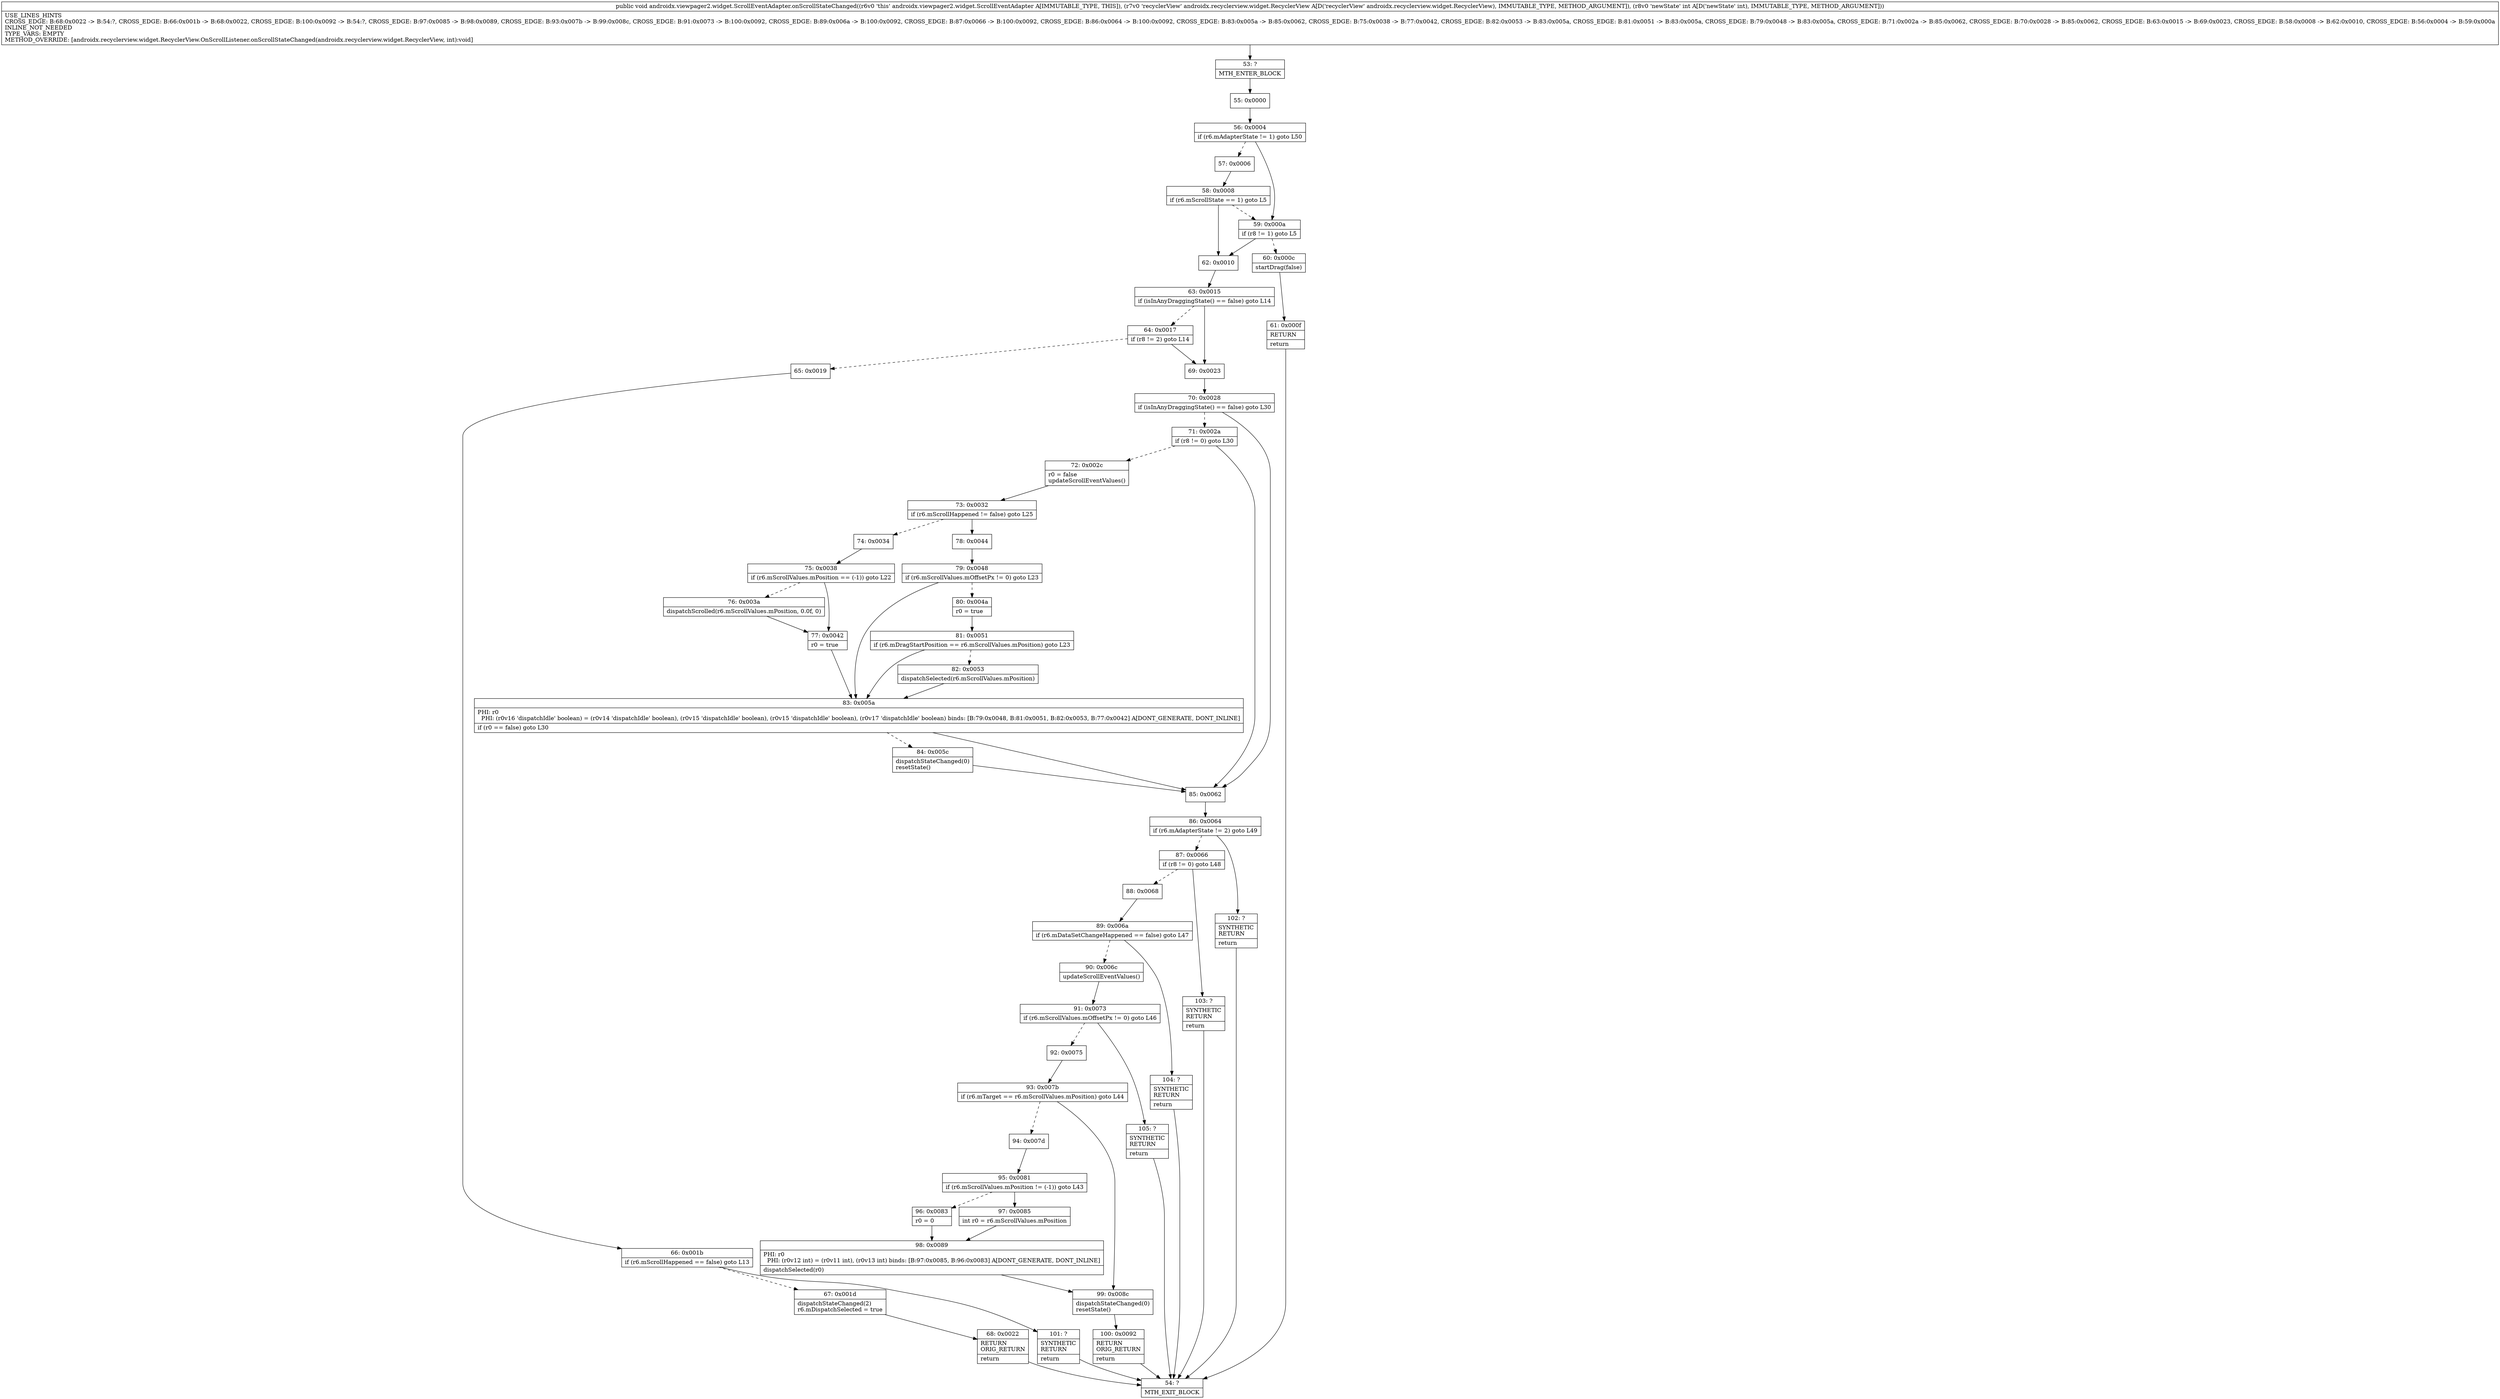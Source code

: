digraph "CFG forandroidx.viewpager2.widget.ScrollEventAdapter.onScrollStateChanged(Landroidx\/recyclerview\/widget\/RecyclerView;I)V" {
Node_53 [shape=record,label="{53\:\ ?|MTH_ENTER_BLOCK\l}"];
Node_55 [shape=record,label="{55\:\ 0x0000}"];
Node_56 [shape=record,label="{56\:\ 0x0004|if (r6.mAdapterState != 1) goto L50\l}"];
Node_57 [shape=record,label="{57\:\ 0x0006}"];
Node_58 [shape=record,label="{58\:\ 0x0008|if (r6.mScrollState == 1) goto L5\l}"];
Node_62 [shape=record,label="{62\:\ 0x0010}"];
Node_63 [shape=record,label="{63\:\ 0x0015|if (isInAnyDraggingState() == false) goto L14\l}"];
Node_64 [shape=record,label="{64\:\ 0x0017|if (r8 != 2) goto L14\l}"];
Node_65 [shape=record,label="{65\:\ 0x0019}"];
Node_66 [shape=record,label="{66\:\ 0x001b|if (r6.mScrollHappened == false) goto L13\l}"];
Node_67 [shape=record,label="{67\:\ 0x001d|dispatchStateChanged(2)\lr6.mDispatchSelected = true\l}"];
Node_68 [shape=record,label="{68\:\ 0x0022|RETURN\lORIG_RETURN\l|return\l}"];
Node_54 [shape=record,label="{54\:\ ?|MTH_EXIT_BLOCK\l}"];
Node_101 [shape=record,label="{101\:\ ?|SYNTHETIC\lRETURN\l|return\l}"];
Node_69 [shape=record,label="{69\:\ 0x0023}"];
Node_70 [shape=record,label="{70\:\ 0x0028|if (isInAnyDraggingState() == false) goto L30\l}"];
Node_71 [shape=record,label="{71\:\ 0x002a|if (r8 != 0) goto L30\l}"];
Node_72 [shape=record,label="{72\:\ 0x002c|r0 = false\lupdateScrollEventValues()\l}"];
Node_73 [shape=record,label="{73\:\ 0x0032|if (r6.mScrollHappened != false) goto L25\l}"];
Node_74 [shape=record,label="{74\:\ 0x0034}"];
Node_75 [shape=record,label="{75\:\ 0x0038|if (r6.mScrollValues.mPosition == (\-1)) goto L22\l}"];
Node_76 [shape=record,label="{76\:\ 0x003a|dispatchScrolled(r6.mScrollValues.mPosition, 0.0f, 0)\l}"];
Node_77 [shape=record,label="{77\:\ 0x0042|r0 = true\l}"];
Node_83 [shape=record,label="{83\:\ 0x005a|PHI: r0 \l  PHI: (r0v16 'dispatchIdle' boolean) = (r0v14 'dispatchIdle' boolean), (r0v15 'dispatchIdle' boolean), (r0v15 'dispatchIdle' boolean), (r0v17 'dispatchIdle' boolean) binds: [B:79:0x0048, B:81:0x0051, B:82:0x0053, B:77:0x0042] A[DONT_GENERATE, DONT_INLINE]\l|if (r0 == false) goto L30\l}"];
Node_84 [shape=record,label="{84\:\ 0x005c|dispatchStateChanged(0)\lresetState()\l}"];
Node_78 [shape=record,label="{78\:\ 0x0044}"];
Node_79 [shape=record,label="{79\:\ 0x0048|if (r6.mScrollValues.mOffsetPx != 0) goto L23\l}"];
Node_80 [shape=record,label="{80\:\ 0x004a|r0 = true\l}"];
Node_81 [shape=record,label="{81\:\ 0x0051|if (r6.mDragStartPosition == r6.mScrollValues.mPosition) goto L23\l}"];
Node_82 [shape=record,label="{82\:\ 0x0053|dispatchSelected(r6.mScrollValues.mPosition)\l}"];
Node_85 [shape=record,label="{85\:\ 0x0062}"];
Node_86 [shape=record,label="{86\:\ 0x0064|if (r6.mAdapterState != 2) goto L49\l}"];
Node_87 [shape=record,label="{87\:\ 0x0066|if (r8 != 0) goto L48\l}"];
Node_88 [shape=record,label="{88\:\ 0x0068}"];
Node_89 [shape=record,label="{89\:\ 0x006a|if (r6.mDataSetChangeHappened == false) goto L47\l}"];
Node_90 [shape=record,label="{90\:\ 0x006c|updateScrollEventValues()\l}"];
Node_91 [shape=record,label="{91\:\ 0x0073|if (r6.mScrollValues.mOffsetPx != 0) goto L46\l}"];
Node_92 [shape=record,label="{92\:\ 0x0075}"];
Node_93 [shape=record,label="{93\:\ 0x007b|if (r6.mTarget == r6.mScrollValues.mPosition) goto L44\l}"];
Node_94 [shape=record,label="{94\:\ 0x007d}"];
Node_95 [shape=record,label="{95\:\ 0x0081|if (r6.mScrollValues.mPosition != (\-1)) goto L43\l}"];
Node_96 [shape=record,label="{96\:\ 0x0083|r0 = 0\l}"];
Node_98 [shape=record,label="{98\:\ 0x0089|PHI: r0 \l  PHI: (r0v12 int) = (r0v11 int), (r0v13 int) binds: [B:97:0x0085, B:96:0x0083] A[DONT_GENERATE, DONT_INLINE]\l|dispatchSelected(r0)\l}"];
Node_97 [shape=record,label="{97\:\ 0x0085|int r0 = r6.mScrollValues.mPosition\l}"];
Node_99 [shape=record,label="{99\:\ 0x008c|dispatchStateChanged(0)\lresetState()\l}"];
Node_100 [shape=record,label="{100\:\ 0x0092|RETURN\lORIG_RETURN\l|return\l}"];
Node_105 [shape=record,label="{105\:\ ?|SYNTHETIC\lRETURN\l|return\l}"];
Node_104 [shape=record,label="{104\:\ ?|SYNTHETIC\lRETURN\l|return\l}"];
Node_103 [shape=record,label="{103\:\ ?|SYNTHETIC\lRETURN\l|return\l}"];
Node_102 [shape=record,label="{102\:\ ?|SYNTHETIC\lRETURN\l|return\l}"];
Node_59 [shape=record,label="{59\:\ 0x000a|if (r8 != 1) goto L5\l}"];
Node_60 [shape=record,label="{60\:\ 0x000c|startDrag(false)\l}"];
Node_61 [shape=record,label="{61\:\ 0x000f|RETURN\l|return\l}"];
MethodNode[shape=record,label="{public void androidx.viewpager2.widget.ScrollEventAdapter.onScrollStateChanged((r6v0 'this' androidx.viewpager2.widget.ScrollEventAdapter A[IMMUTABLE_TYPE, THIS]), (r7v0 'recyclerView' androidx.recyclerview.widget.RecyclerView A[D('recyclerView' androidx.recyclerview.widget.RecyclerView), IMMUTABLE_TYPE, METHOD_ARGUMENT]), (r8v0 'newState' int A[D('newState' int), IMMUTABLE_TYPE, METHOD_ARGUMENT]))  | USE_LINES_HINTS\lCROSS_EDGE: B:68:0x0022 \-\> B:54:?, CROSS_EDGE: B:66:0x001b \-\> B:68:0x0022, CROSS_EDGE: B:100:0x0092 \-\> B:54:?, CROSS_EDGE: B:97:0x0085 \-\> B:98:0x0089, CROSS_EDGE: B:93:0x007b \-\> B:99:0x008c, CROSS_EDGE: B:91:0x0073 \-\> B:100:0x0092, CROSS_EDGE: B:89:0x006a \-\> B:100:0x0092, CROSS_EDGE: B:87:0x0066 \-\> B:100:0x0092, CROSS_EDGE: B:86:0x0064 \-\> B:100:0x0092, CROSS_EDGE: B:83:0x005a \-\> B:85:0x0062, CROSS_EDGE: B:75:0x0038 \-\> B:77:0x0042, CROSS_EDGE: B:82:0x0053 \-\> B:83:0x005a, CROSS_EDGE: B:81:0x0051 \-\> B:83:0x005a, CROSS_EDGE: B:79:0x0048 \-\> B:83:0x005a, CROSS_EDGE: B:71:0x002a \-\> B:85:0x0062, CROSS_EDGE: B:70:0x0028 \-\> B:85:0x0062, CROSS_EDGE: B:63:0x0015 \-\> B:69:0x0023, CROSS_EDGE: B:58:0x0008 \-\> B:62:0x0010, CROSS_EDGE: B:56:0x0004 \-\> B:59:0x000a\lINLINE_NOT_NEEDED\lTYPE_VARS: EMPTY\lMETHOD_OVERRIDE: [androidx.recyclerview.widget.RecyclerView.OnScrollListener.onScrollStateChanged(androidx.recyclerview.widget.RecyclerView, int):void]\l}"];
MethodNode -> Node_53;Node_53 -> Node_55;
Node_55 -> Node_56;
Node_56 -> Node_57[style=dashed];
Node_56 -> Node_59;
Node_57 -> Node_58;
Node_58 -> Node_59[style=dashed];
Node_58 -> Node_62;
Node_62 -> Node_63;
Node_63 -> Node_64[style=dashed];
Node_63 -> Node_69;
Node_64 -> Node_65[style=dashed];
Node_64 -> Node_69;
Node_65 -> Node_66;
Node_66 -> Node_67[style=dashed];
Node_66 -> Node_101;
Node_67 -> Node_68;
Node_68 -> Node_54;
Node_101 -> Node_54;
Node_69 -> Node_70;
Node_70 -> Node_71[style=dashed];
Node_70 -> Node_85;
Node_71 -> Node_72[style=dashed];
Node_71 -> Node_85;
Node_72 -> Node_73;
Node_73 -> Node_74[style=dashed];
Node_73 -> Node_78;
Node_74 -> Node_75;
Node_75 -> Node_76[style=dashed];
Node_75 -> Node_77;
Node_76 -> Node_77;
Node_77 -> Node_83;
Node_83 -> Node_84[style=dashed];
Node_83 -> Node_85;
Node_84 -> Node_85;
Node_78 -> Node_79;
Node_79 -> Node_80[style=dashed];
Node_79 -> Node_83;
Node_80 -> Node_81;
Node_81 -> Node_82[style=dashed];
Node_81 -> Node_83;
Node_82 -> Node_83;
Node_85 -> Node_86;
Node_86 -> Node_87[style=dashed];
Node_86 -> Node_102;
Node_87 -> Node_88[style=dashed];
Node_87 -> Node_103;
Node_88 -> Node_89;
Node_89 -> Node_90[style=dashed];
Node_89 -> Node_104;
Node_90 -> Node_91;
Node_91 -> Node_92[style=dashed];
Node_91 -> Node_105;
Node_92 -> Node_93;
Node_93 -> Node_94[style=dashed];
Node_93 -> Node_99;
Node_94 -> Node_95;
Node_95 -> Node_96[style=dashed];
Node_95 -> Node_97;
Node_96 -> Node_98;
Node_98 -> Node_99;
Node_97 -> Node_98;
Node_99 -> Node_100;
Node_100 -> Node_54;
Node_105 -> Node_54;
Node_104 -> Node_54;
Node_103 -> Node_54;
Node_102 -> Node_54;
Node_59 -> Node_60[style=dashed];
Node_59 -> Node_62;
Node_60 -> Node_61;
Node_61 -> Node_54;
}

